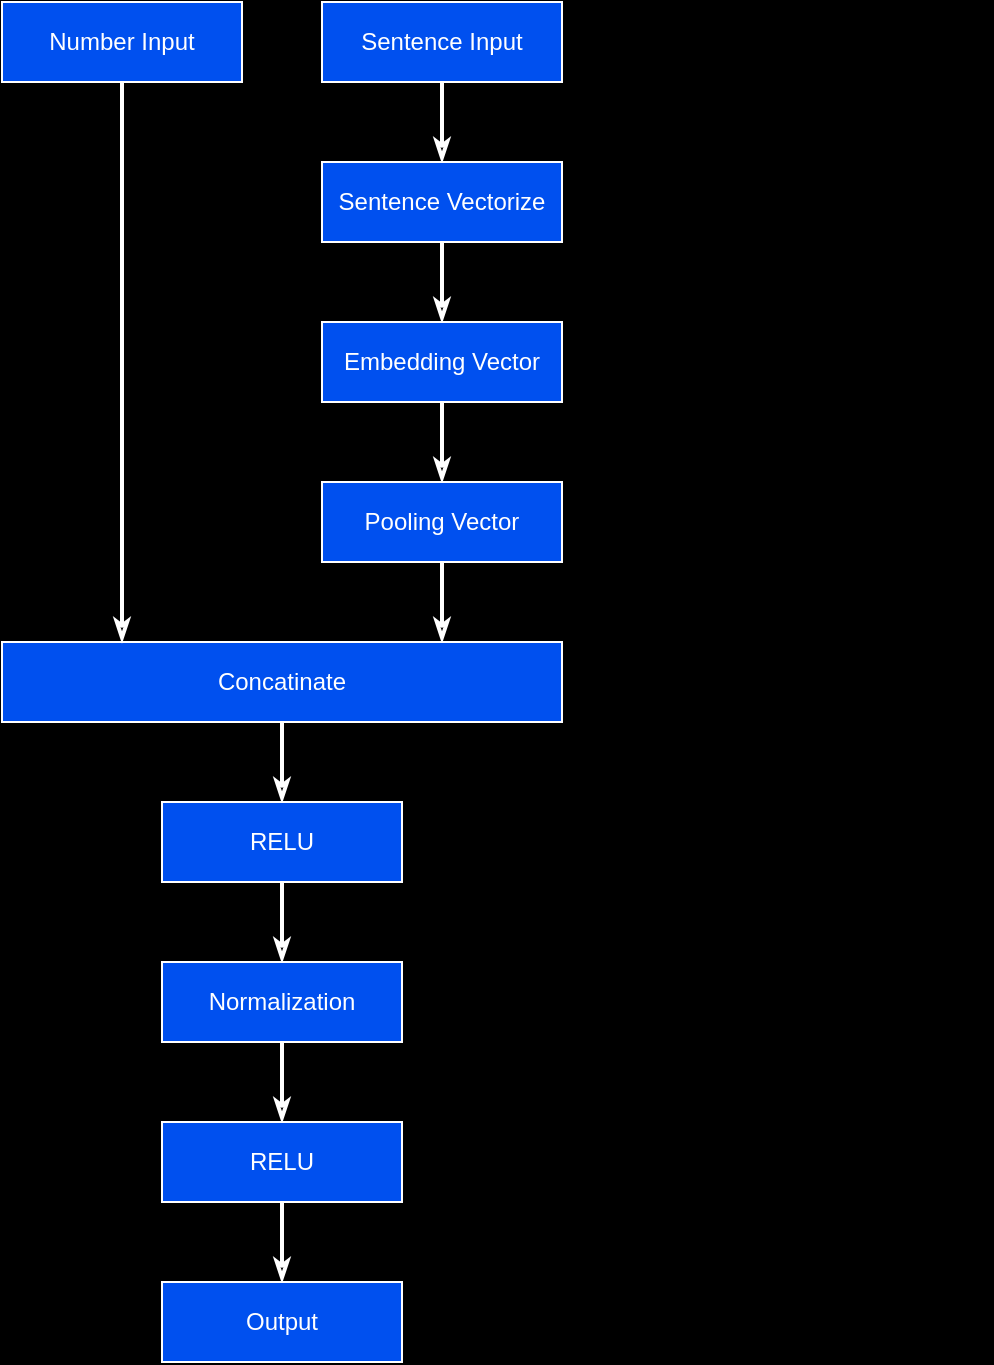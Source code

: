 <mxfile version="24.6.2" type="device">
  <diagram name="Page-1" id="c37626ed-c26b-45fb-9056-f9ebc6bb27b6">
    <mxGraphModel dx="980" dy="696" grid="1" gridSize="40" guides="1" tooltips="1" connect="1" arrows="1" fold="1" page="0" pageScale="1" pageWidth="1100" pageHeight="850" background="#000000" math="0" shadow="0">
      <root>
        <mxCell id="0" />
        <mxCell id="1" parent="0" />
        <mxCell id="Jm-KTQisqrYbofjO5Z1_-5" value="" style="edgeStyle=orthogonalEdgeStyle;rounded=0;orthogonalLoop=1;jettySize=auto;html=1;strokeColor=#FFFFFF;strokeWidth=2;endArrow=classicThin;endFill=0;" edge="1" parent="1" source="Jm-KTQisqrYbofjO5Z1_-1" target="Jm-KTQisqrYbofjO5Z1_-2">
          <mxGeometry relative="1" as="geometry" />
        </mxCell>
        <mxCell id="Jm-KTQisqrYbofjO5Z1_-1" value="Sentence Input" style="rounded=0;whiteSpace=wrap;html=1;fillColor=#0050ef;fontColor=#ffffff;strokeColor=#FFFFFF;" vertex="1" parent="1">
          <mxGeometry x="320" y="120" width="120" height="40" as="geometry" />
        </mxCell>
        <mxCell id="Jm-KTQisqrYbofjO5Z1_-6" value="" style="edgeStyle=orthogonalEdgeStyle;rounded=0;orthogonalLoop=1;jettySize=auto;html=1;strokeColor=#FFFFFF;strokeWidth=2;endArrow=classicThin;endFill=0;" edge="1" parent="1" source="Jm-KTQisqrYbofjO5Z1_-2" target="Jm-KTQisqrYbofjO5Z1_-3">
          <mxGeometry relative="1" as="geometry" />
        </mxCell>
        <mxCell id="Jm-KTQisqrYbofjO5Z1_-2" value="Sentence Vectorize" style="rounded=0;whiteSpace=wrap;html=1;fillColor=#0050ef;fontColor=#ffffff;strokeColor=#FFFFFF;" vertex="1" parent="1">
          <mxGeometry x="320" y="200" width="120" height="40" as="geometry" />
        </mxCell>
        <mxCell id="Jm-KTQisqrYbofjO5Z1_-15" value="" style="edgeStyle=orthogonalEdgeStyle;rounded=0;orthogonalLoop=1;jettySize=auto;html=1;strokeColor=#FFFFFF;strokeWidth=2;endArrow=classicThin;endFill=0;" edge="1" parent="1" source="Jm-KTQisqrYbofjO5Z1_-3" target="Jm-KTQisqrYbofjO5Z1_-7">
          <mxGeometry relative="1" as="geometry" />
        </mxCell>
        <mxCell id="Jm-KTQisqrYbofjO5Z1_-3" value="Embedding Vector" style="rounded=0;whiteSpace=wrap;html=1;fillColor=#0050ef;fontColor=#ffffff;strokeColor=#FFFFFF;" vertex="1" parent="1">
          <mxGeometry x="320" y="280" width="120" height="40" as="geometry" />
        </mxCell>
        <mxCell id="Jm-KTQisqrYbofjO5Z1_-16" value="" style="edgeStyle=orthogonalEdgeStyle;rounded=0;orthogonalLoop=1;jettySize=auto;html=1;strokeColor=#FFFFFF;strokeWidth=2;endArrow=classicThin;endFill=0;" edge="1" parent="1" source="Jm-KTQisqrYbofjO5Z1_-7" target="Jm-KTQisqrYbofjO5Z1_-9">
          <mxGeometry relative="1" as="geometry">
            <Array as="points">
              <mxPoint x="420" y="440" />
              <mxPoint x="420" y="440" />
            </Array>
          </mxGeometry>
        </mxCell>
        <mxCell id="Jm-KTQisqrYbofjO5Z1_-7" value="Pooling Vector" style="rounded=0;whiteSpace=wrap;html=1;fillColor=#0050ef;fontColor=#ffffff;strokeColor=#FFFFFF;" vertex="1" parent="1">
          <mxGeometry x="320" y="360" width="120" height="40" as="geometry" />
        </mxCell>
        <mxCell id="Jm-KTQisqrYbofjO5Z1_-18" value="" style="edgeStyle=orthogonalEdgeStyle;rounded=0;orthogonalLoop=1;jettySize=auto;html=1;strokeColor=#FFFFFF;strokeWidth=2;endArrow=classicThin;endFill=0;" edge="1" parent="1" source="Jm-KTQisqrYbofjO5Z1_-9" target="Jm-KTQisqrYbofjO5Z1_-17">
          <mxGeometry relative="1" as="geometry" />
        </mxCell>
        <mxCell id="Jm-KTQisqrYbofjO5Z1_-9" value="Concatinate" style="rounded=0;whiteSpace=wrap;html=1;fillColor=#0050ef;fontColor=#ffffff;strokeColor=#FFFFFF;" vertex="1" parent="1">
          <mxGeometry x="160" y="440" width="280" height="40" as="geometry" />
        </mxCell>
        <mxCell id="Jm-KTQisqrYbofjO5Z1_-12" value="" style="edgeStyle=orthogonalEdgeStyle;rounded=0;orthogonalLoop=1;jettySize=auto;html=1;strokeColor=#FFFFFF;strokeWidth=2;endArrow=classicThin;endFill=0;" edge="1" parent="1" source="Jm-KTQisqrYbofjO5Z1_-10" target="Jm-KTQisqrYbofjO5Z1_-9">
          <mxGeometry relative="1" as="geometry">
            <Array as="points">
              <mxPoint x="220" y="370" />
              <mxPoint x="220" y="370" />
            </Array>
          </mxGeometry>
        </mxCell>
        <mxCell id="Jm-KTQisqrYbofjO5Z1_-10" value="Number Input" style="rounded=0;whiteSpace=wrap;html=1;fillColor=#0050ef;fontColor=#ffffff;strokeColor=#FFFFFF;" vertex="1" parent="1">
          <mxGeometry x="160" y="120" width="120" height="40" as="geometry" />
        </mxCell>
        <mxCell id="Jm-KTQisqrYbofjO5Z1_-22" value="" style="edgeStyle=orthogonalEdgeStyle;rounded=0;orthogonalLoop=1;jettySize=auto;html=1;strokeColor=#FFFFFF;strokeWidth=2;endArrow=classicThin;endFill=0;" edge="1" parent="1" source="Jm-KTQisqrYbofjO5Z1_-17" target="Jm-KTQisqrYbofjO5Z1_-19">
          <mxGeometry relative="1" as="geometry" />
        </mxCell>
        <mxCell id="Jm-KTQisqrYbofjO5Z1_-17" value="RELU" style="rounded=0;whiteSpace=wrap;html=1;fillColor=#0050ef;fontColor=#ffffff;strokeColor=#FFFFFF;" vertex="1" parent="1">
          <mxGeometry x="240" y="520" width="120" height="40" as="geometry" />
        </mxCell>
        <mxCell id="Jm-KTQisqrYbofjO5Z1_-23" value="" style="edgeStyle=orthogonalEdgeStyle;rounded=0;orthogonalLoop=1;jettySize=auto;html=1;strokeColor=#FFFFFF;strokeWidth=2;endArrow=classicThin;endFill=0;" edge="1" parent="1" source="Jm-KTQisqrYbofjO5Z1_-19" target="Jm-KTQisqrYbofjO5Z1_-20">
          <mxGeometry relative="1" as="geometry" />
        </mxCell>
        <mxCell id="Jm-KTQisqrYbofjO5Z1_-19" value="Normalization" style="rounded=0;whiteSpace=wrap;html=1;fillColor=#0050ef;fontColor=#ffffff;strokeColor=#FFFFFF;" vertex="1" parent="1">
          <mxGeometry x="240" y="600" width="120" height="40" as="geometry" />
        </mxCell>
        <mxCell id="Jm-KTQisqrYbofjO5Z1_-24" value="" style="edgeStyle=orthogonalEdgeStyle;rounded=0;orthogonalLoop=1;jettySize=auto;html=1;strokeColor=#FFFFFF;strokeWidth=2;endArrow=classicThin;endFill=0;" edge="1" parent="1" source="Jm-KTQisqrYbofjO5Z1_-20" target="Jm-KTQisqrYbofjO5Z1_-21">
          <mxGeometry relative="1" as="geometry" />
        </mxCell>
        <mxCell id="Jm-KTQisqrYbofjO5Z1_-20" value="RELU" style="rounded=0;whiteSpace=wrap;html=1;fillColor=#0050ef;fontColor=#ffffff;strokeColor=#FFFFFF;" vertex="1" parent="1">
          <mxGeometry x="240" y="680" width="120" height="40" as="geometry" />
        </mxCell>
        <mxCell id="Jm-KTQisqrYbofjO5Z1_-21" value="Output" style="rounded=0;whiteSpace=wrap;html=1;fillColor=#0050ef;fontColor=#ffffff;strokeColor=#FFFFFF;" vertex="1" parent="1">
          <mxGeometry x="240" y="760" width="120" height="40" as="geometry" />
        </mxCell>
        <mxCell id="Jm-KTQisqrYbofjO5Z1_-27" value="Text" style="text;html=1;align=center;verticalAlign=middle;resizable=0;points=[];autosize=1;strokeColor=none;fillColor=none;" vertex="1" parent="1">
          <mxGeometry x="605" y="218" width="50" height="30" as="geometry" />
        </mxCell>
      </root>
    </mxGraphModel>
  </diagram>
</mxfile>
